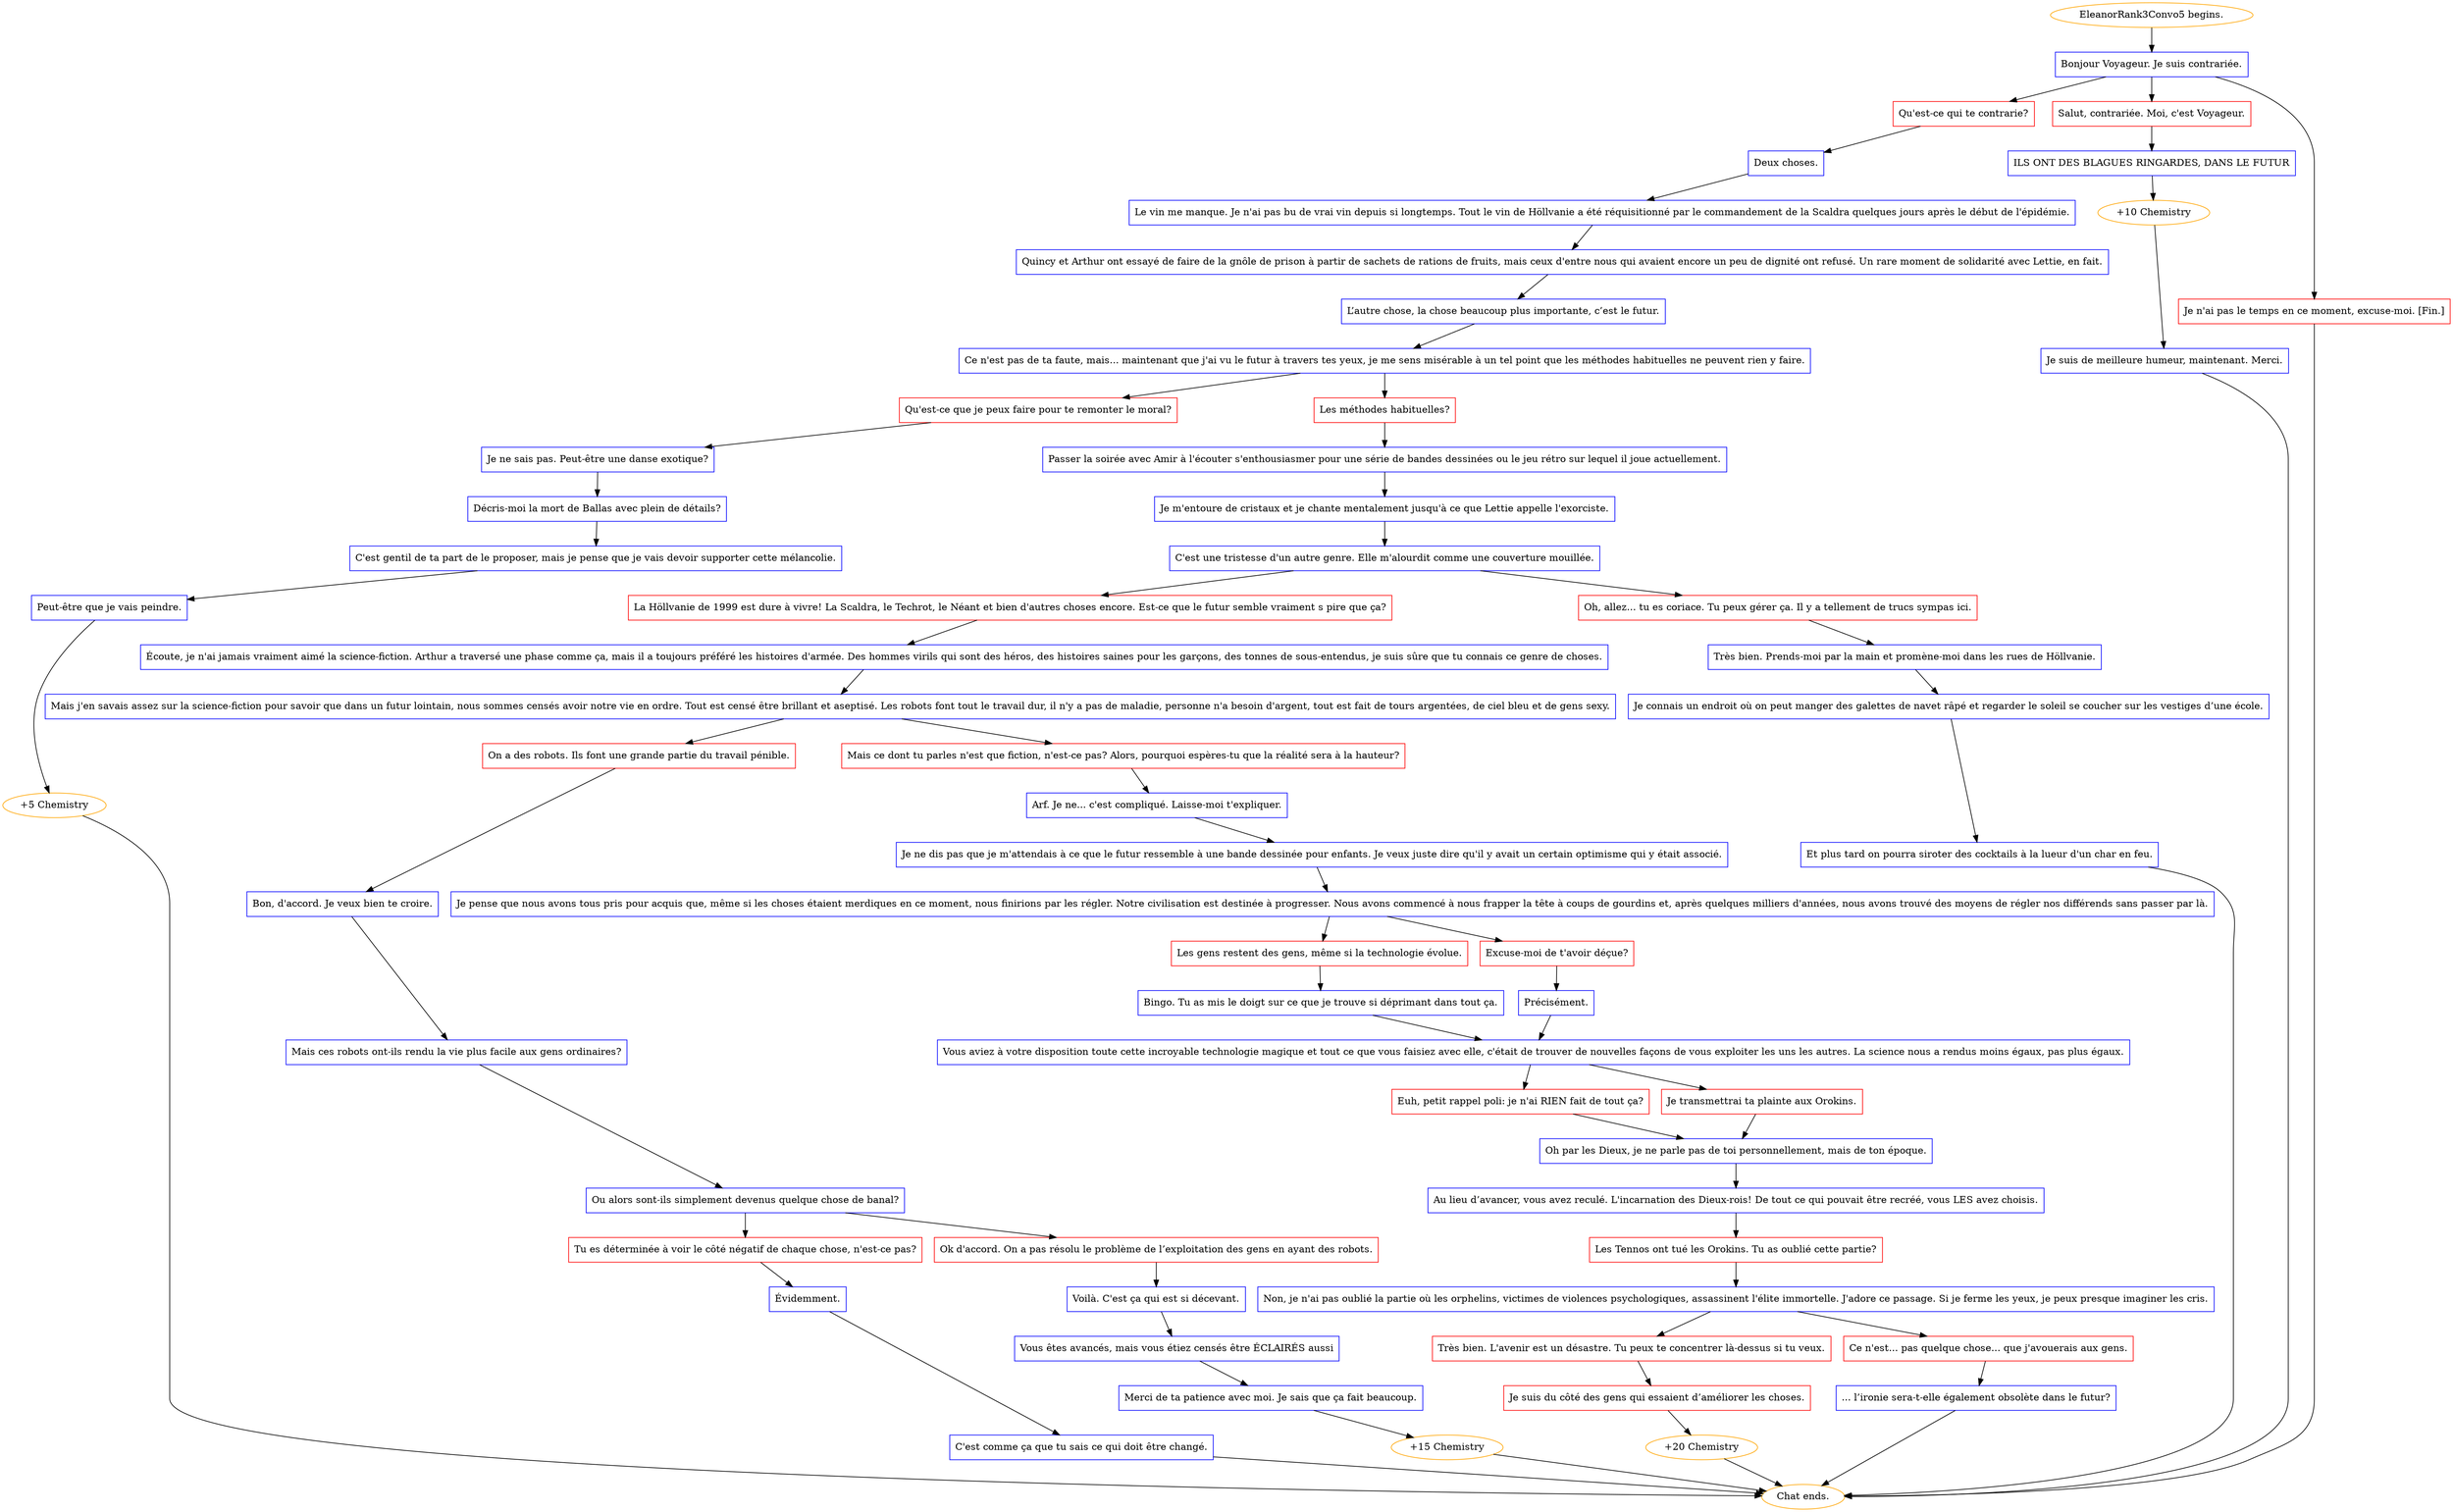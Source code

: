 digraph {
	"EleanorRank3Convo5 begins." [color=orange];
		"EleanorRank3Convo5 begins." -> j1702221935;
	j1702221935 [label="Bonjour Voyageur. Je suis contrariée.",shape=box,color=blue];
		j1702221935 -> j2628042903;
		j1702221935 -> j3842805603;
		j1702221935 -> j1869316590;
	j2628042903 [label="Qu'est-ce qui te contrarie?",shape=box,color=red];
		j2628042903 -> j549833428;
	j3842805603 [label="Salut, contrariée. Moi, c'est Voyageur.",shape=box,color=red];
		j3842805603 -> j2836958058;
	j1869316590 [label="Je n'ai pas le temps en ce moment, excuse-moi. [Fin.]",shape=box,color=red];
		j1869316590 -> "Chat ends.";
	j549833428 [label="Deux choses.",shape=box,color=blue];
		j549833428 -> j714389927;
	j2836958058 [label="ILS ONT DES BLAGUES RINGARDES, DANS LE FUTUR",shape=box,color=blue];
		j2836958058 -> j1257121777;
	"Chat ends." [color=orange];
	j714389927 [label="Le vin me manque. Je n'ai pas bu de vrai vin depuis si longtemps. Tout le vin de Höllvanie a été réquisitionné par le commandement de la Scaldra quelques jours après le début de l'épidémie.",shape=box,color=blue];
		j714389927 -> j1880318260;
	j1257121777 [label="+10 Chemistry",color=orange];
		j1257121777 -> j163786702;
	j1880318260 [label="Quincy et Arthur ont essayé de faire de la gnôle de prison à partir de sachets de rations de fruits, mais ceux d'entre nous qui avaient encore un peu de dignité ont refusé. Un rare moment de solidarité avec Lettie, en fait.",shape=box,color=blue];
		j1880318260 -> j1945795169;
	j163786702 [label="Je suis de meilleure humeur, maintenant. Merci.",shape=box,color=blue];
		j163786702 -> "Chat ends.";
	j1945795169 [label="L’autre chose, la chose beaucoup plus importante, c’est le futur.",shape=box,color=blue];
		j1945795169 -> j2194123901;
	j2194123901 [label="Ce n'est pas de ta faute, mais... maintenant que j'ai vu le futur à travers tes yeux, je me sens misérable à un tel point que les méthodes habituelles ne peuvent rien y faire.",shape=box,color=blue];
		j2194123901 -> j4022008772;
		j2194123901 -> j1331478908;
	j4022008772 [label="Qu'est-ce que je peux faire pour te remonter le moral?",shape=box,color=red];
		j4022008772 -> j956065558;
	j1331478908 [label="Les méthodes habituelles?",shape=box,color=red];
		j1331478908 -> j1268348822;
	j956065558 [label="Je ne sais pas. Peut-être une danse exotique?",shape=box,color=blue];
		j956065558 -> j1516749184;
	j1268348822 [label="Passer la soirée avec Amir à l'écouter s'enthousiasmer pour une série de bandes dessinées ou le jeu rétro sur lequel il joue actuellement.",shape=box,color=blue];
		j1268348822 -> j2252093032;
	j1516749184 [label="Décris-moi la mort de Ballas avec plein de détails?",shape=box,color=blue];
		j1516749184 -> j4001829738;
	j2252093032 [label="Je m'entoure de cristaux et je chante mentalement jusqu'à ce que Lettie appelle l'exorciste.",shape=box,color=blue];
		j2252093032 -> j2083652335;
	j4001829738 [label="C'est gentil de ta part de le proposer, mais je pense que je vais devoir supporter cette mélancolie.",shape=box,color=blue];
		j4001829738 -> j2310591722;
	j2083652335 [label="C'est une tristesse d'un autre genre. Elle m'alourdit comme une couverture mouillée.",shape=box,color=blue];
		j2083652335 -> j3663025853;
		j2083652335 -> j1207701679;
	j2310591722 [label="Peut-être que je vais peindre.",shape=box,color=blue];
		j2310591722 -> j4081414586;
	j3663025853 [label="La Höllvanie de 1999 est dure à vivre! La Scaldra, le Techrot, le Néant et bien d'autres choses encore. Est-ce que le futur semble vraiment s pire que ça?",shape=box,color=red];
		j3663025853 -> j253080073;
	j1207701679 [label="Oh, allez... tu es coriace. Tu peux gérer ça. Il y a tellement de trucs sympas ici.",shape=box,color=red];
		j1207701679 -> j1654642383;
	j4081414586 [label="+5 Chemistry",color=orange];
		j4081414586 -> "Chat ends.";
	j253080073 [label="Écoute, je n'ai jamais vraiment aimé la science-fiction. Arthur a traversé une phase comme ça, mais il a toujours préféré les histoires d'armée. Des hommes virils qui sont des héros, des histoires saines pour les garçons, des tonnes de sous-entendus, je suis sûre que tu connais ce genre de choses.",shape=box,color=blue];
		j253080073 -> j392670663;
	j1654642383 [label="Très bien. Prends-moi par la main et promène-moi dans les rues de Höllvanie.",shape=box,color=blue];
		j1654642383 -> j2448038058;
	j392670663 [label="Mais j'en savais assez sur la science-fiction pour savoir que dans un futur lointain, nous sommes censés avoir notre vie en ordre. Tout est censé être brillant et aseptisé. Les robots font tout le travail dur, il n'y a pas de maladie, personne n'a besoin d'argent, tout est fait de tours argentées, de ciel bleu et de gens sexy.",shape=box,color=blue];
		j392670663 -> j71225750;
		j392670663 -> j457482562;
	j2448038058 [label="Je connais un endroit où on peut manger des galettes de navet râpé et regarder le soleil se coucher sur les vestiges d’une école.",shape=box,color=blue];
		j2448038058 -> j1932458356;
	j71225750 [label="On a des robots. Ils font une grande partie du travail pénible.",shape=box,color=red];
		j71225750 -> j3066111742;
	j457482562 [label="Mais ce dont tu parles n'est que fiction, n'est-ce pas? Alors, pourquoi espères-tu que la réalité sera à la hauteur?",shape=box,color=red];
		j457482562 -> j4292606659;
	j1932458356 [label="Et plus tard on pourra siroter des cocktails à la lueur d'un char en feu.",shape=box,color=blue];
		j1932458356 -> "Chat ends.";
	j3066111742 [label="Bon, d'accord. Je veux bien te croire.",shape=box,color=blue];
		j3066111742 -> j210938349;
	j4292606659 [label="Arf. Je ne... c'est compliqué. Laisse-moi t'expliquer.",shape=box,color=blue];
		j4292606659 -> j2429535233;
	j210938349 [label="Mais ces robots ont-ils rendu la vie plus facile aux gens ordinaires?",shape=box,color=blue];
		j210938349 -> j3274997900;
	j2429535233 [label="Je ne dis pas que je m'attendais à ce que le futur ressemble à une bande dessinée pour enfants. Je veux juste dire qu'il y avait un certain optimisme qui y était associé.",shape=box,color=blue];
		j2429535233 -> j3569899206;
	j3274997900 [label="Ou alors sont-ils simplement devenus quelque chose de banal?",shape=box,color=blue];
		j3274997900 -> j2297790309;
		j3274997900 -> j4186147767;
	j3569899206 [label="Je pense que nous avons tous pris pour acquis que, même si les choses étaient merdiques en ce moment, nous finirions par les régler. Notre civilisation est destinée à progresser. Nous avons commencé à nous frapper la tête à coups de gourdins et, après quelques milliers d'années, nous avons trouvé des moyens de régler nos différends sans passer par là.",shape=box,color=blue];
		j3569899206 -> j739282081;
		j3569899206 -> j4011455683;
	j2297790309 [label="Tu es déterminée à voir le côté négatif de chaque chose, n'est-ce pas?",shape=box,color=red];
		j2297790309 -> j4041435499;
	j4186147767 [label="Ok d'accord. On a pas résolu le problème de l’exploitation des gens en ayant des robots.",shape=box,color=red];
		j4186147767 -> j766841124;
	j739282081 [label="Les gens restent des gens, même si la technologie évolue.",shape=box,color=red];
		j739282081 -> j3567866432;
	j4011455683 [label="Excuse-moi de t'avoir déçue?",shape=box,color=red];
		j4011455683 -> j3405320631;
	j4041435499 [label="Évidemment.",shape=box,color=blue];
		j4041435499 -> j1342803092;
	j766841124 [label="Voilà. C'est ça qui est si décevant.",shape=box,color=blue];
		j766841124 -> j215682683;
	j3567866432 [label="Bingo. Tu as mis le doigt sur ce que je trouve si déprimant dans tout ça.",shape=box,color=blue];
		j3567866432 -> j1836297607;
	j3405320631 [label="Précisément.",shape=box,color=blue];
		j3405320631 -> j1836297607;
	j1342803092 [label="C'est comme ça que tu sais ce qui doit être changé.",shape=box,color=blue];
		j1342803092 -> "Chat ends.";
	j215682683 [label="Vous êtes avancés, mais vous étiez censés être ÉCLAIRÉS aussi",shape=box,color=blue];
		j215682683 -> j2626158248;
	j1836297607 [label="Vous aviez à votre disposition toute cette incroyable technologie magique et tout ce que vous faisiez avec elle, c'était de trouver de nouvelles façons de vous exploiter les uns les autres. La science nous a rendus moins égaux, pas plus égaux.",shape=box,color=blue];
		j1836297607 -> j1057979966;
		j1836297607 -> j4028896471;
	j2626158248 [label="Merci de ta patience avec moi. Je sais que ça fait beaucoup.",shape=box,color=blue];
		j2626158248 -> j374273682;
	j1057979966 [label="Euh, petit rappel poli: je n'ai RIEN fait de tout ça?",shape=box,color=red];
		j1057979966 -> j2309426898;
	j4028896471 [label="Je transmettrai ta plainte aux Orokins.",shape=box,color=red];
		j4028896471 -> j2309426898;
	j374273682 [label="+15 Chemistry",color=orange];
		j374273682 -> "Chat ends.";
	j2309426898 [label="Oh par les Dieux, je ne parle pas de toi personnellement, mais de ton époque.",shape=box,color=blue];
		j2309426898 -> j3542033681;
	j3542033681 [label="Au lieu d’avancer, vous avez reculé. L'incarnation des Dieux-rois! De tout ce qui pouvait être recréé, vous LES avez choisis.",shape=box,color=blue];
		j3542033681 -> j3372371896;
	j3372371896 [label="Les Tennos ont tué les Orokins. Tu as oublié cette partie?",shape=box,color=red];
		j3372371896 -> j1991244417;
	j1991244417 [label="Non, je n'ai pas oublié la partie où les orphelins, victimes de violences psychologiques, assassinent l'élite immortelle. J'adore ce passage. Si je ferme les yeux, je peux presque imaginer les cris.",shape=box,color=blue];
		j1991244417 -> j3287077030;
		j1991244417 -> j2685051284;
	j3287077030 [label="Très bien. L'avenir est un désastre. Tu peux te concentrer là-dessus si tu veux.",shape=box,color=red];
		j3287077030 -> j340551449;
	j2685051284 [label="Ce n'est... pas quelque chose... que j'avouerais aux gens.",shape=box,color=red];
		j2685051284 -> j2343603139;
	j340551449 [label="Je suis du côté des gens qui essaient d’améliorer les choses.",shape=box,color=red];
		j340551449 -> j367054140;
	j2343603139 [label="... l’ironie sera-t-elle également obsolète dans le futur?",shape=box,color=blue];
		j2343603139 -> "Chat ends.";
	j367054140 [label="+20 Chemistry",color=orange];
		j367054140 -> "Chat ends.";
}